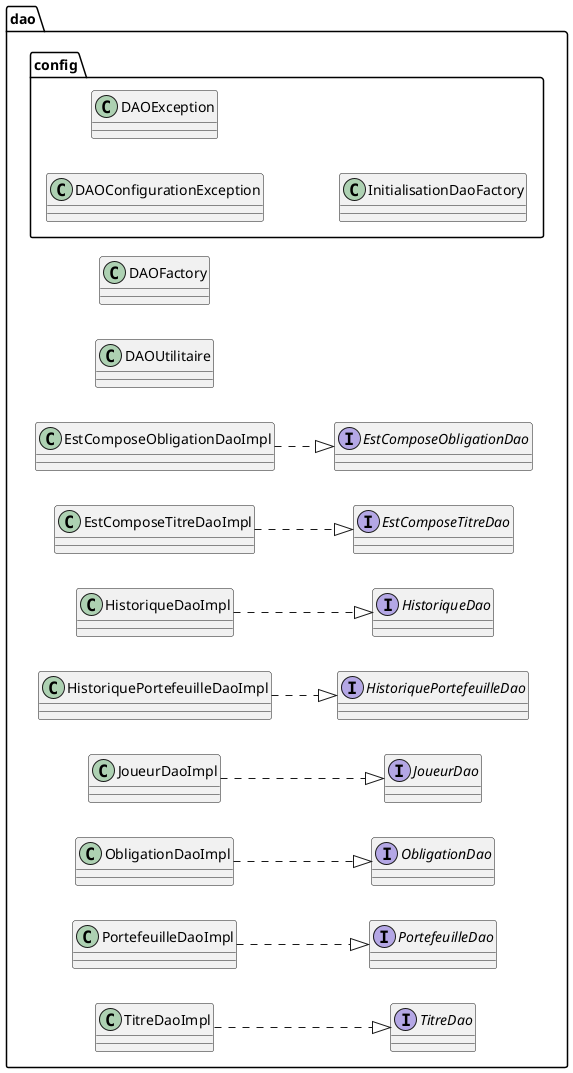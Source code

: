 @startuml

package dao <<Folder>> {
    package dao.config <<Folder>> {
      class DAOConfigurationException
      class DAOException
      class InitialisationDaoFactory
    }  
    class DAOFactory     
    class DAOUtilitaire
    interface EstComposeObligationDao
    interface EstComposeTitreDao
    interface HistoriqueDao
    interface HistoriquePortefeuilleDao
    interface JoueurDao
    interface ObligationDao
    interface PortefeuilleDao
    interface TitreDao
    class EstComposeObligationDaoImpl
    class EstComposeTitreDaoImpl
    class HistoriqueDaoImpl
    class HistoriquePortefeuilleDaoImpl
    class JoueurDaoImpl
    class ObligationDaoImpl
    class PortefeuilleDaoImpl
    class TitreDaoImpl
}  
left to right direction

EstComposeObligationDaoImpl ..|> EstComposeObligationDao
EstComposeTitreDaoImpl ..|> EstComposeTitreDao
HistoriqueDaoImpl ..|> HistoriqueDao
HistoriquePortefeuilleDaoImpl ..|> HistoriquePortefeuilleDao
JoueurDaoImpl ..|> JoueurDao
ObligationDaoImpl ..|> ObligationDao
PortefeuilleDaoImpl ..|> PortefeuilleDao
TitreDaoImpl ..|> TitreDao

@enduml
